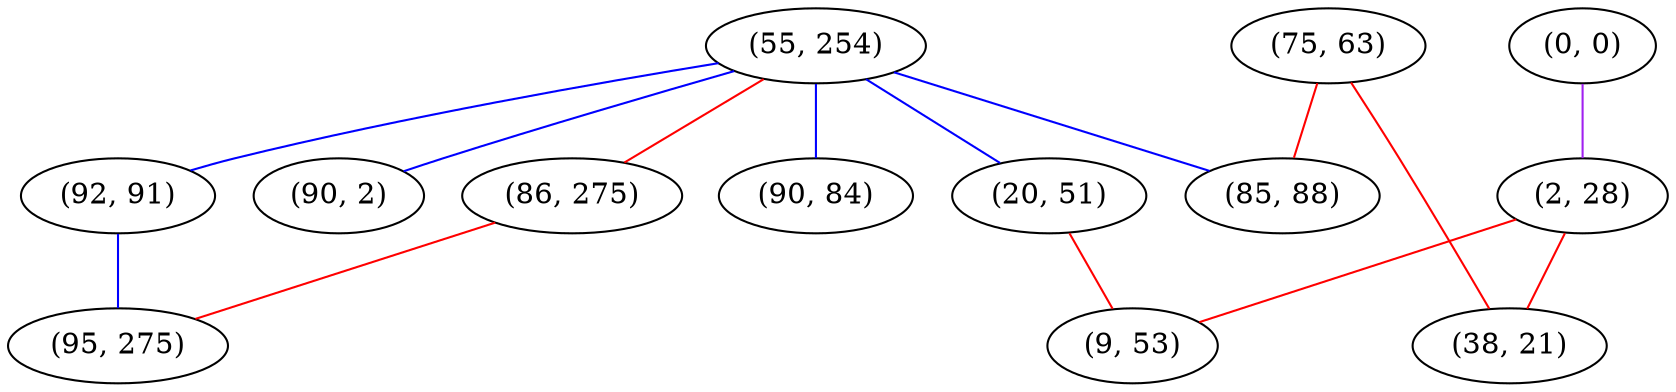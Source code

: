 graph "" {
"(55, 254)";
"(0, 0)";
"(2, 28)";
"(92, 91)";
"(75, 63)";
"(38, 21)";
"(90, 2)";
"(86, 275)";
"(95, 275)";
"(20, 51)";
"(9, 53)";
"(85, 88)";
"(90, 84)";
"(55, 254)" -- "(90, 84)"  [color=blue, key=0, weight=3];
"(55, 254)" -- "(90, 2)"  [color=blue, key=0, weight=3];
"(55, 254)" -- "(86, 275)"  [color=red, key=0, weight=1];
"(55, 254)" -- "(92, 91)"  [color=blue, key=0, weight=3];
"(55, 254)" -- "(20, 51)"  [color=blue, key=0, weight=3];
"(55, 254)" -- "(85, 88)"  [color=blue, key=0, weight=3];
"(0, 0)" -- "(2, 28)"  [color=purple, key=0, weight=4];
"(2, 28)" -- "(9, 53)"  [color=red, key=0, weight=1];
"(2, 28)" -- "(38, 21)"  [color=red, key=0, weight=1];
"(92, 91)" -- "(95, 275)"  [color=blue, key=0, weight=3];
"(75, 63)" -- "(85, 88)"  [color=red, key=0, weight=1];
"(75, 63)" -- "(38, 21)"  [color=red, key=0, weight=1];
"(86, 275)" -- "(95, 275)"  [color=red, key=0, weight=1];
"(20, 51)" -- "(9, 53)"  [color=red, key=0, weight=1];
}
